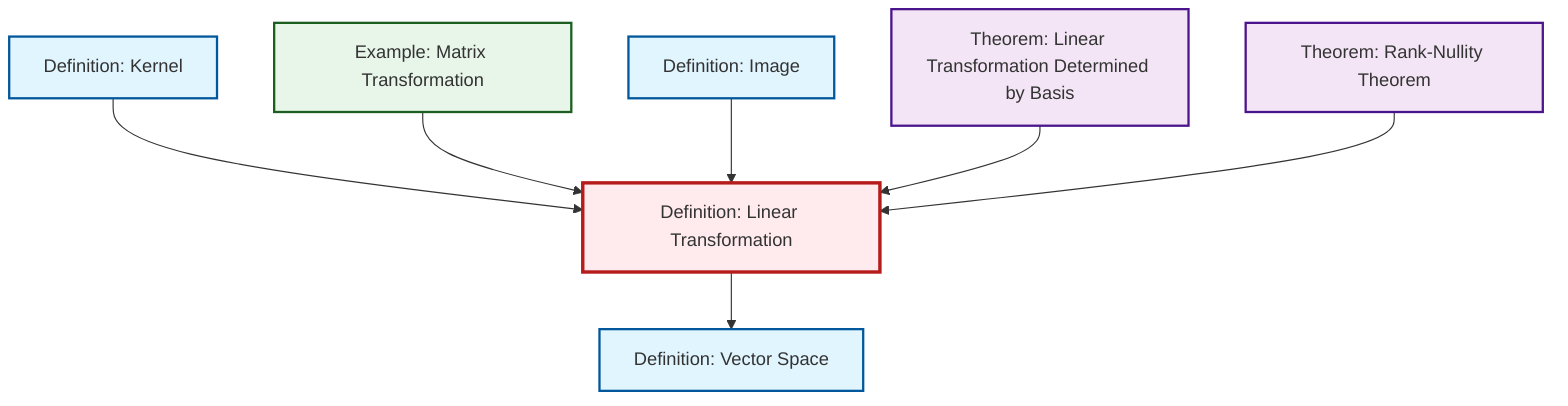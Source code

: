 graph TD
    classDef definition fill:#e1f5fe,stroke:#01579b,stroke-width:2px
    classDef theorem fill:#f3e5f5,stroke:#4a148c,stroke-width:2px
    classDef axiom fill:#fff3e0,stroke:#e65100,stroke-width:2px
    classDef example fill:#e8f5e9,stroke:#1b5e20,stroke-width:2px
    classDef current fill:#ffebee,stroke:#b71c1c,stroke-width:3px
    thm-rank-nullity["Theorem: Rank-Nullity Theorem"]:::theorem
    def-vector-space["Definition: Vector Space"]:::definition
    def-kernel["Definition: Kernel"]:::definition
    thm-linear-transformation-basis["Theorem: Linear Transformation Determined by Basis"]:::theorem
    def-image["Definition: Image"]:::definition
    ex-matrix-transformation["Example: Matrix Transformation"]:::example
    def-linear-transformation["Definition: Linear Transformation"]:::definition
    def-linear-transformation --> def-vector-space
    def-kernel --> def-linear-transformation
    ex-matrix-transformation --> def-linear-transformation
    def-image --> def-linear-transformation
    thm-linear-transformation-basis --> def-linear-transformation
    thm-rank-nullity --> def-linear-transformation
    class def-linear-transformation current